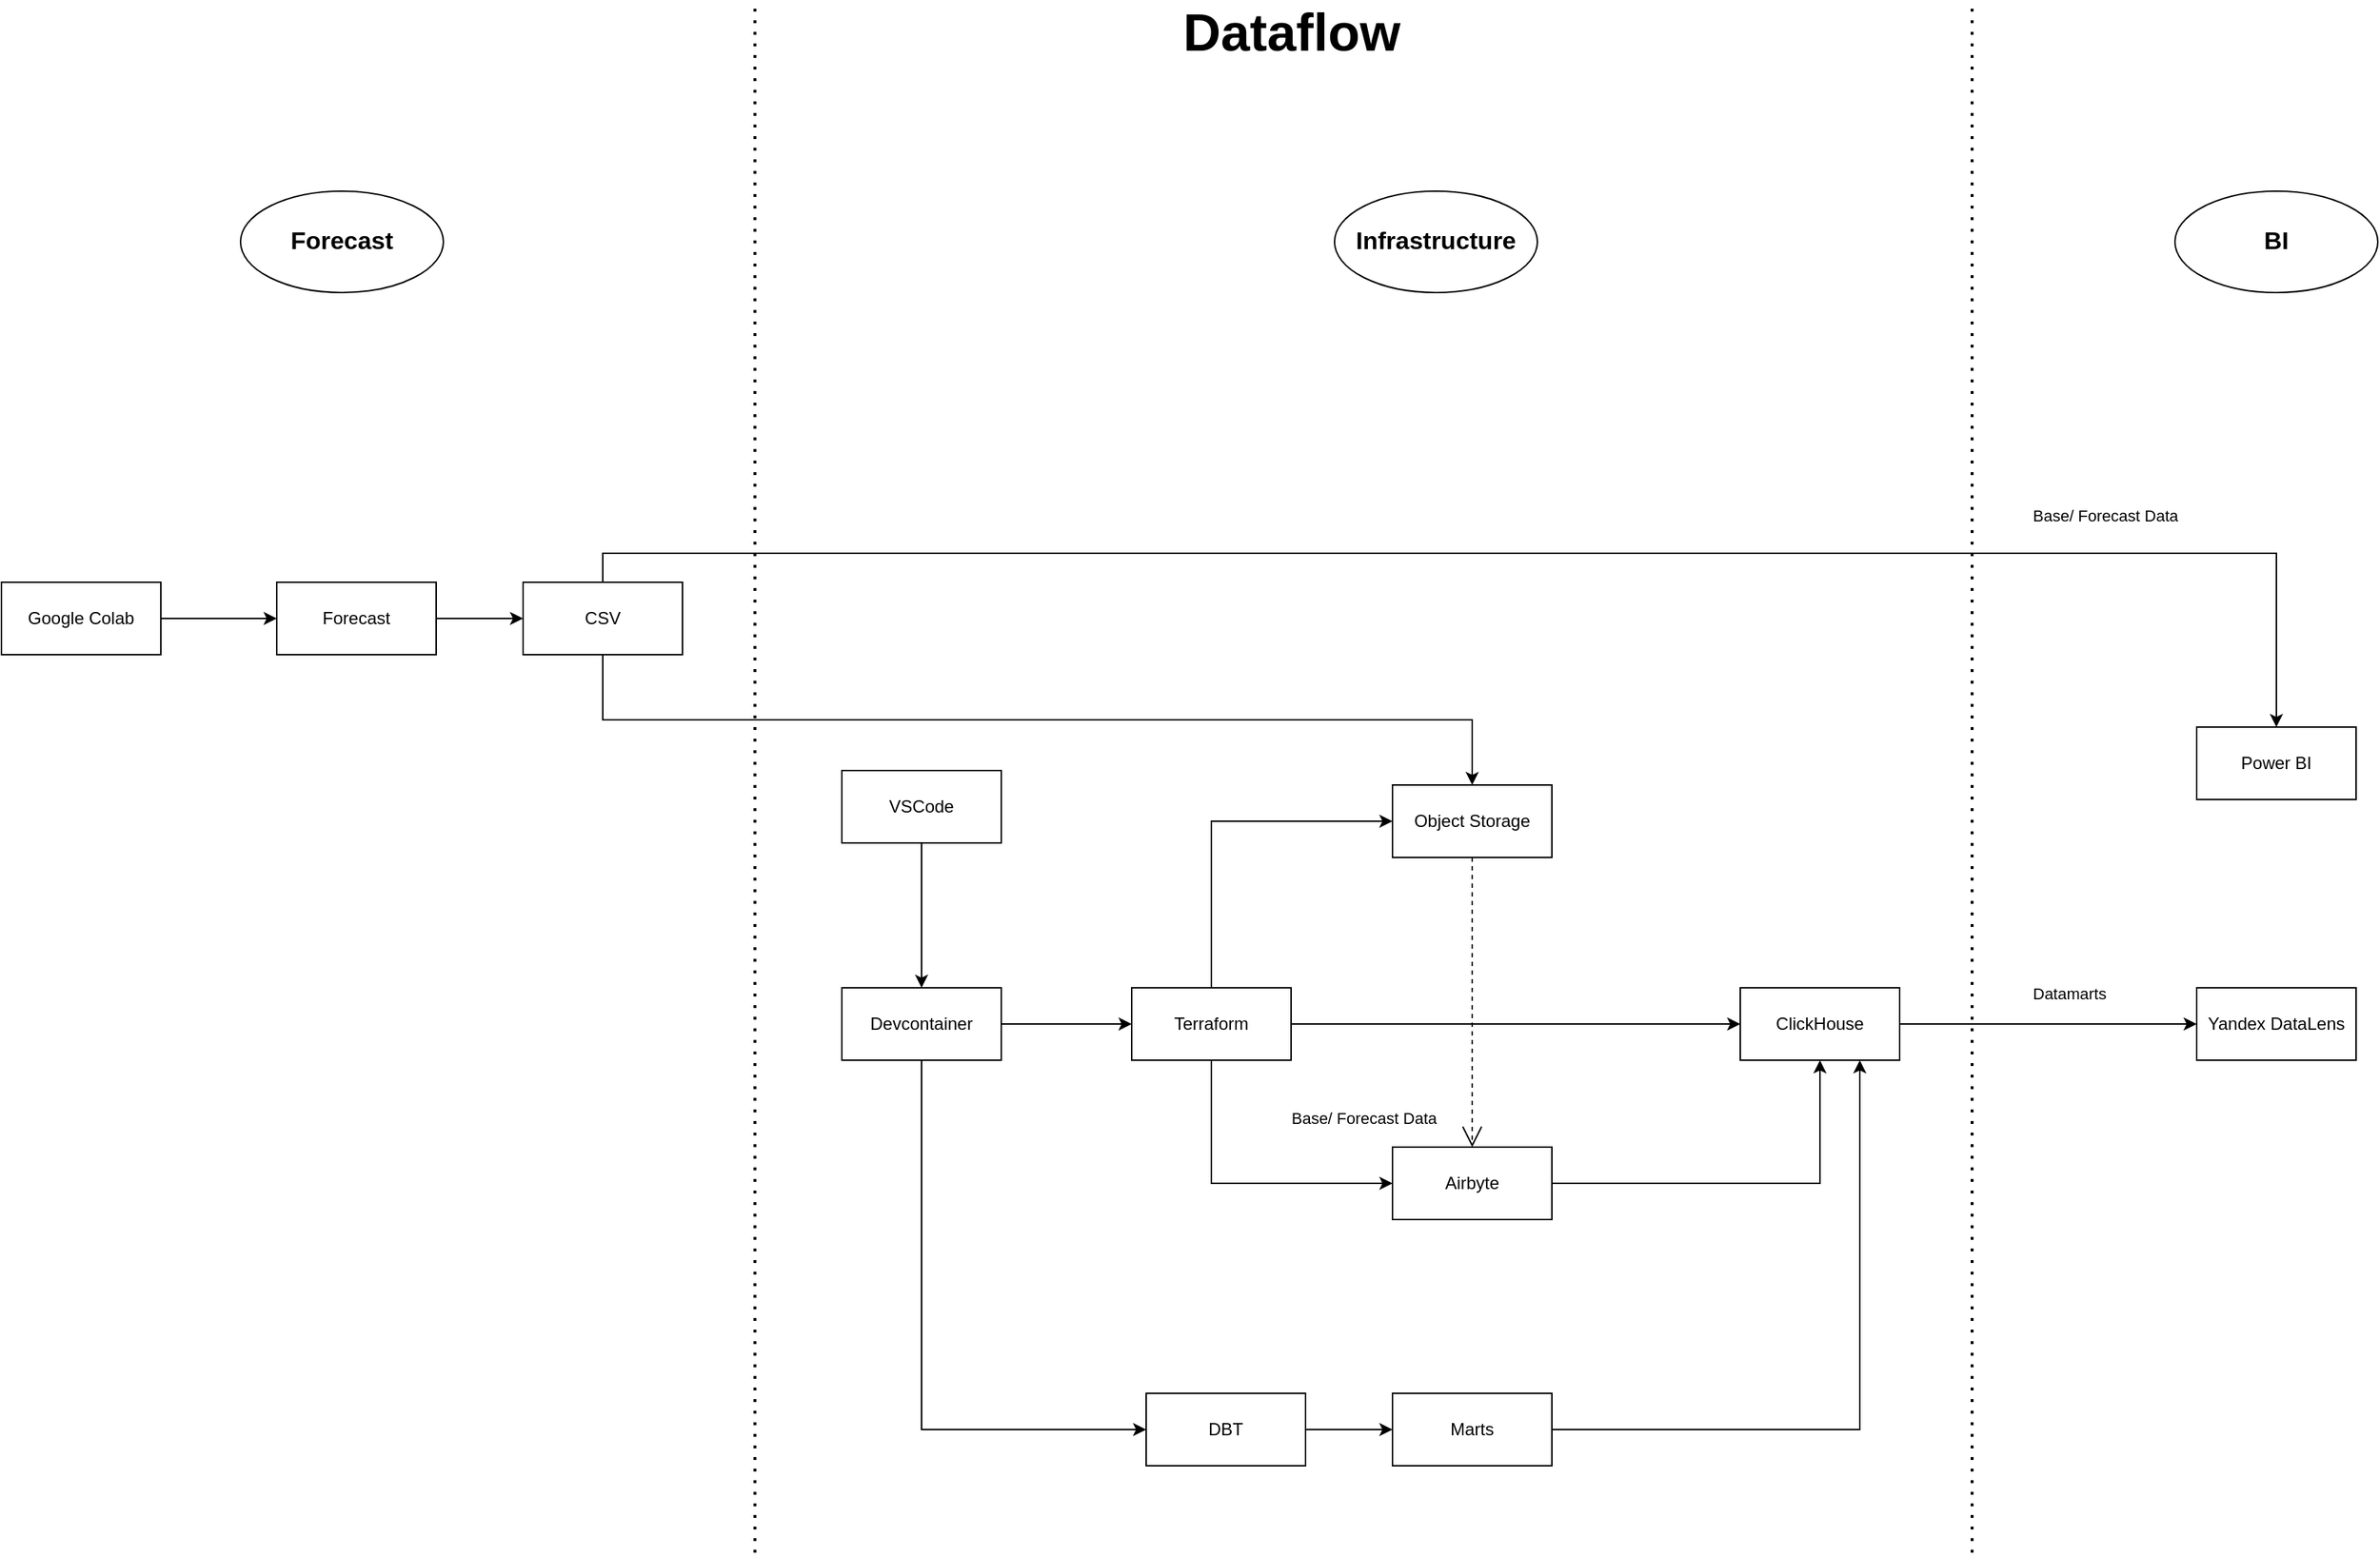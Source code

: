 <mxfile version="22.1.0" type="github">
  <diagram name="Page-1" id="2YBvvXClWsGukQMizWep">
    <mxGraphModel dx="4285" dy="2260" grid="1" gridSize="10" guides="1" tooltips="1" connect="1" arrows="1" fold="1" page="1" pageScale="1" pageWidth="850" pageHeight="1100" math="0" shadow="0">
      <root>
        <mxCell id="0" />
        <mxCell id="1" parent="0" />
        <mxCell id="-v91JJjRzK7w9HNX38CT-7" style="edgeStyle=orthogonalEdgeStyle;rounded=0;orthogonalLoop=1;jettySize=auto;html=1;exitX=1;exitY=0.5;exitDx=0;exitDy=0;entryX=0;entryY=0.5;entryDx=0;entryDy=0;" edge="1" parent="1" source="-v91JJjRzK7w9HNX38CT-1" target="-v91JJjRzK7w9HNX38CT-4">
          <mxGeometry relative="1" as="geometry" />
        </mxCell>
        <mxCell id="-v91JJjRzK7w9HNX38CT-9" style="edgeStyle=orthogonalEdgeStyle;rounded=0;orthogonalLoop=1;jettySize=auto;html=1;exitX=0.5;exitY=1;exitDx=0;exitDy=0;entryX=0;entryY=0.5;entryDx=0;entryDy=0;" edge="1" parent="1" source="-v91JJjRzK7w9HNX38CT-1" target="-v91JJjRzK7w9HNX38CT-8">
          <mxGeometry relative="1" as="geometry" />
        </mxCell>
        <mxCell id="-v91JJjRzK7w9HNX38CT-1" value="Devcontainer" style="html=1;whiteSpace=wrap;" vertex="1" parent="1">
          <mxGeometry x="-500" y="320" width="110" height="50" as="geometry" />
        </mxCell>
        <mxCell id="-v91JJjRzK7w9HNX38CT-43" style="edgeStyle=orthogonalEdgeStyle;rounded=0;orthogonalLoop=1;jettySize=auto;html=1;exitX=1;exitY=0.5;exitDx=0;exitDy=0;entryX=0;entryY=0.5;entryDx=0;entryDy=0;" edge="1" parent="1" source="-v91JJjRzK7w9HNX38CT-4" target="-v91JJjRzK7w9HNX38CT-12">
          <mxGeometry relative="1" as="geometry" />
        </mxCell>
        <mxCell id="-v91JJjRzK7w9HNX38CT-44" style="edgeStyle=orthogonalEdgeStyle;rounded=0;orthogonalLoop=1;jettySize=auto;html=1;exitX=0.5;exitY=1;exitDx=0;exitDy=0;entryX=0;entryY=0.5;entryDx=0;entryDy=0;" edge="1" parent="1" source="-v91JJjRzK7w9HNX38CT-4" target="-v91JJjRzK7w9HNX38CT-10">
          <mxGeometry relative="1" as="geometry" />
        </mxCell>
        <mxCell id="-v91JJjRzK7w9HNX38CT-45" style="edgeStyle=orthogonalEdgeStyle;rounded=0;orthogonalLoop=1;jettySize=auto;html=1;exitX=0.5;exitY=0;exitDx=0;exitDy=0;entryX=0;entryY=0.5;entryDx=0;entryDy=0;" edge="1" parent="1" source="-v91JJjRzK7w9HNX38CT-4" target="-v91JJjRzK7w9HNX38CT-11">
          <mxGeometry relative="1" as="geometry" />
        </mxCell>
        <mxCell id="-v91JJjRzK7w9HNX38CT-4" value="Terraform" style="html=1;whiteSpace=wrap;" vertex="1" parent="1">
          <mxGeometry x="-300" y="320" width="110" height="50" as="geometry" />
        </mxCell>
        <mxCell id="-v91JJjRzK7w9HNX38CT-48" style="edgeStyle=orthogonalEdgeStyle;rounded=0;orthogonalLoop=1;jettySize=auto;html=1;exitX=1;exitY=0.5;exitDx=0;exitDy=0;entryX=0;entryY=0.5;entryDx=0;entryDy=0;" edge="1" parent="1" source="-v91JJjRzK7w9HNX38CT-8" target="-v91JJjRzK7w9HNX38CT-41">
          <mxGeometry relative="1" as="geometry" />
        </mxCell>
        <mxCell id="-v91JJjRzK7w9HNX38CT-8" value="DBT" style="html=1;whiteSpace=wrap;" vertex="1" parent="1">
          <mxGeometry x="-290" y="600" width="110" height="50" as="geometry" />
        </mxCell>
        <mxCell id="-v91JJjRzK7w9HNX38CT-47" style="edgeStyle=orthogonalEdgeStyle;rounded=0;orthogonalLoop=1;jettySize=auto;html=1;exitX=1;exitY=0.5;exitDx=0;exitDy=0;entryX=0.5;entryY=1;entryDx=0;entryDy=0;" edge="1" parent="1" source="-v91JJjRzK7w9HNX38CT-10" target="-v91JJjRzK7w9HNX38CT-12">
          <mxGeometry relative="1" as="geometry" />
        </mxCell>
        <mxCell id="-v91JJjRzK7w9HNX38CT-10" value="Airbyte" style="html=1;whiteSpace=wrap;" vertex="1" parent="1">
          <mxGeometry x="-120" y="430" width="110" height="50" as="geometry" />
        </mxCell>
        <mxCell id="-v91JJjRzK7w9HNX38CT-11" value="Object Storage" style="html=1;whiteSpace=wrap;" vertex="1" parent="1">
          <mxGeometry x="-120" y="180" width="110" height="50" as="geometry" />
        </mxCell>
        <mxCell id="-v91JJjRzK7w9HNX38CT-52" style="edgeStyle=orthogonalEdgeStyle;rounded=0;orthogonalLoop=1;jettySize=auto;html=1;exitX=1;exitY=0.5;exitDx=0;exitDy=0;entryX=0;entryY=0.5;entryDx=0;entryDy=0;" edge="1" parent="1" source="-v91JJjRzK7w9HNX38CT-12" target="-v91JJjRzK7w9HNX38CT-51">
          <mxGeometry relative="1" as="geometry" />
        </mxCell>
        <mxCell id="-v91JJjRzK7w9HNX38CT-12" value="ClickHouse" style="html=1;whiteSpace=wrap;" vertex="1" parent="1">
          <mxGeometry x="120" y="320" width="110" height="50" as="geometry" />
        </mxCell>
        <mxCell id="-v91JJjRzK7w9HNX38CT-35" value="" style="edgeStyle=orthogonalEdgeStyle;rounded=0;orthogonalLoop=1;jettySize=auto;html=1;" edge="1" parent="1" source="-v91JJjRzK7w9HNX38CT-13" target="-v91JJjRzK7w9HNX38CT-33">
          <mxGeometry relative="1" as="geometry" />
        </mxCell>
        <mxCell id="-v91JJjRzK7w9HNX38CT-13" value="Google Colab" style="html=1;whiteSpace=wrap;" vertex="1" parent="1">
          <mxGeometry x="-1080" y="40" width="110" height="50" as="geometry" />
        </mxCell>
        <mxCell id="-v91JJjRzK7w9HNX38CT-23" value="Forecast" style="ellipse;whiteSpace=wrap;html=1;fontStyle=1;fontSize=17;" vertex="1" parent="1">
          <mxGeometry x="-915" y="-230" width="140" height="70" as="geometry" />
        </mxCell>
        <mxCell id="-v91JJjRzK7w9HNX38CT-26" value="Infrastructure" style="ellipse;whiteSpace=wrap;html=1;fontSize=17;fontStyle=1" vertex="1" parent="1">
          <mxGeometry x="-160" y="-230" width="140" height="70" as="geometry" />
        </mxCell>
        <mxCell id="-v91JJjRzK7w9HNX38CT-27" value="BI" style="ellipse;whiteSpace=wrap;html=1;fontSize=17;fontStyle=1" vertex="1" parent="1">
          <mxGeometry x="420" y="-230" width="140" height="70" as="geometry" />
        </mxCell>
        <mxCell id="-v91JJjRzK7w9HNX38CT-36" style="edgeStyle=orthogonalEdgeStyle;rounded=0;orthogonalLoop=1;jettySize=auto;html=1;exitX=1;exitY=0.5;exitDx=0;exitDy=0;entryX=0;entryY=0.5;entryDx=0;entryDy=0;" edge="1" parent="1" source="-v91JJjRzK7w9HNX38CT-33" target="-v91JJjRzK7w9HNX38CT-34">
          <mxGeometry relative="1" as="geometry" />
        </mxCell>
        <mxCell id="-v91JJjRzK7w9HNX38CT-33" value="Forecast" style="html=1;whiteSpace=wrap;" vertex="1" parent="1">
          <mxGeometry x="-890" y="40" width="110" height="50" as="geometry" />
        </mxCell>
        <mxCell id="-v91JJjRzK7w9HNX38CT-37" style="edgeStyle=orthogonalEdgeStyle;rounded=0;orthogonalLoop=1;jettySize=auto;html=1;exitX=0.5;exitY=1;exitDx=0;exitDy=0;entryX=0.5;entryY=0;entryDx=0;entryDy=0;" edge="1" parent="1" source="-v91JJjRzK7w9HNX38CT-34" target="-v91JJjRzK7w9HNX38CT-11">
          <mxGeometry relative="1" as="geometry" />
        </mxCell>
        <mxCell id="-v91JJjRzK7w9HNX38CT-55" style="edgeStyle=orthogonalEdgeStyle;rounded=0;orthogonalLoop=1;jettySize=auto;html=1;exitX=0.5;exitY=0;exitDx=0;exitDy=0;entryX=0.5;entryY=0;entryDx=0;entryDy=0;" edge="1" parent="1" source="-v91JJjRzK7w9HNX38CT-34" target="-v91JJjRzK7w9HNX38CT-50">
          <mxGeometry relative="1" as="geometry" />
        </mxCell>
        <mxCell id="-v91JJjRzK7w9HNX38CT-34" value="CSV" style="html=1;whiteSpace=wrap;" vertex="1" parent="1">
          <mxGeometry x="-720" y="40" width="110" height="50" as="geometry" />
        </mxCell>
        <mxCell id="-v91JJjRzK7w9HNX38CT-40" value="" style="edgeStyle=orthogonalEdgeStyle;rounded=0;orthogonalLoop=1;jettySize=auto;html=1;" edge="1" parent="1" source="-v91JJjRzK7w9HNX38CT-39" target="-v91JJjRzK7w9HNX38CT-1">
          <mxGeometry relative="1" as="geometry" />
        </mxCell>
        <mxCell id="-v91JJjRzK7w9HNX38CT-39" value="VSCode" style="html=1;whiteSpace=wrap;" vertex="1" parent="1">
          <mxGeometry x="-500" y="170" width="110" height="50" as="geometry" />
        </mxCell>
        <mxCell id="-v91JJjRzK7w9HNX38CT-49" style="edgeStyle=orthogonalEdgeStyle;rounded=0;orthogonalLoop=1;jettySize=auto;html=1;exitX=1;exitY=0.5;exitDx=0;exitDy=0;entryX=0.75;entryY=1;entryDx=0;entryDy=0;" edge="1" parent="1" source="-v91JJjRzK7w9HNX38CT-41" target="-v91JJjRzK7w9HNX38CT-12">
          <mxGeometry relative="1" as="geometry" />
        </mxCell>
        <mxCell id="-v91JJjRzK7w9HNX38CT-41" value="Marts" style="html=1;whiteSpace=wrap;" vertex="1" parent="1">
          <mxGeometry x="-120" y="600" width="110" height="50" as="geometry" />
        </mxCell>
        <mxCell id="-v91JJjRzK7w9HNX38CT-50" value="Power BI" style="html=1;whiteSpace=wrap;" vertex="1" parent="1">
          <mxGeometry x="435" y="140" width="110" height="50" as="geometry" />
        </mxCell>
        <mxCell id="-v91JJjRzK7w9HNX38CT-51" value="Yandex DataLens" style="html=1;whiteSpace=wrap;" vertex="1" parent="1">
          <mxGeometry x="435" y="320" width="110" height="50" as="geometry" />
        </mxCell>
        <mxCell id="-v91JJjRzK7w9HNX38CT-53" value="Base/ Forecast Data" style="endArrow=open;endSize=12;dashed=1;html=1;rounded=0;exitX=0.5;exitY=1;exitDx=0;exitDy=0;entryX=0.5;entryY=0;entryDx=0;entryDy=0;" edge="1" parent="1" source="-v91JJjRzK7w9HNX38CT-11" target="-v91JJjRzK7w9HNX38CT-10">
          <mxGeometry x="0.8" y="-75" width="160" relative="1" as="geometry">
            <mxPoint x="-37.5" y="310" as="sourcePoint" />
            <mxPoint x="-197.5" y="310" as="targetPoint" />
            <mxPoint as="offset" />
          </mxGeometry>
        </mxCell>
        <mxCell id="-v91JJjRzK7w9HNX38CT-59" value="&lt;span style=&quot;color: rgb(0, 0, 0); font-family: Helvetica; font-size: 11px; font-style: normal; font-variant-ligatures: normal; font-variant-caps: normal; font-weight: 400; letter-spacing: normal; orphans: 2; text-align: center; text-indent: 0px; text-transform: none; widows: 2; word-spacing: 0px; -webkit-text-stroke-width: 0px; background-color: rgb(255, 255, 255); text-decoration-thickness: initial; text-decoration-style: initial; text-decoration-color: initial; float: none; display: inline !important;&quot;&gt;Base/ Forecast Data&lt;/span&gt;" style="text;whiteSpace=wrap;html=1;" vertex="1" parent="1">
          <mxGeometry x="320" y="-20" width="130" height="40" as="geometry" />
        </mxCell>
        <mxCell id="-v91JJjRzK7w9HNX38CT-60" value="&lt;div style=&quot;text-align: center;&quot;&gt;&lt;span style=&quot;font-size: 11px; background-color: rgb(255, 255, 255);&quot;&gt;Datamarts&lt;/span&gt;&lt;/div&gt;" style="text;whiteSpace=wrap;html=1;" vertex="1" parent="1">
          <mxGeometry x="320" y="310" width="65" height="40" as="geometry" />
        </mxCell>
        <mxCell id="-v91JJjRzK7w9HNX38CT-69" value="" style="endArrow=none;dashed=1;html=1;dashPattern=1 3;strokeWidth=2;rounded=0;" edge="1" parent="1">
          <mxGeometry width="50" height="50" relative="1" as="geometry">
            <mxPoint x="-560" y="710" as="sourcePoint" />
            <mxPoint x="-560" y="-360" as="targetPoint" />
          </mxGeometry>
        </mxCell>
        <mxCell id="-v91JJjRzK7w9HNX38CT-70" value="" style="endArrow=none;dashed=1;html=1;dashPattern=1 3;strokeWidth=2;rounded=0;" edge="1" parent="1">
          <mxGeometry width="50" height="50" relative="1" as="geometry">
            <mxPoint x="280" y="710" as="sourcePoint" />
            <mxPoint x="280" y="-360" as="targetPoint" />
          </mxGeometry>
        </mxCell>
        <mxCell id="-v91JJjRzK7w9HNX38CT-71" value="&lt;font style=&quot;font-size: 36px;&quot;&gt;Dataflow&lt;/font&gt;" style="text;strokeColor=none;fillColor=none;html=1;fontSize=24;fontStyle=1;verticalAlign=middle;align=center;" vertex="1" parent="1">
          <mxGeometry x="-300" y="-360" width="220" height="40" as="geometry" />
        </mxCell>
      </root>
    </mxGraphModel>
  </diagram>
</mxfile>
